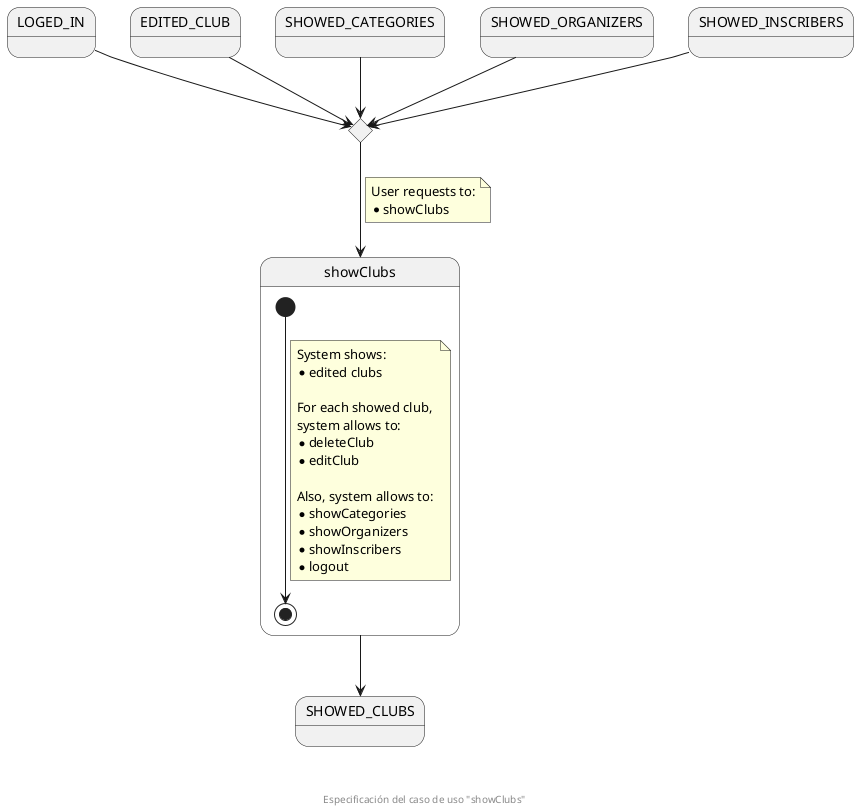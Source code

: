 @startuml
state LOGED_IN
state EDITED_CLUB
state SHOWED_CATEGORIES
state SHOWED_ORGANIZERS
state SHOWED_INSCRIBERS

state enterShowClubsCHC <<choice>>

state showClubs {
  [*] --> [*]
  note on link
    System shows:
    * edited clubs

    For each showed club, 
    system allows to:
    * deleteClub
    * editClub

    Also, system allows to:
    * showCategories
    * showOrganizers
    * showInscribers
    * logout
  end note
}
state SHOWED_CLUBS

LOGED_IN --> enterShowClubsCHC
EDITED_CLUB --> enterShowClubsCHC
SHOWED_CATEGORIES --> enterShowClubsCHC
SHOWED_ORGANIZERS --> enterShowClubsCHC
SHOWED_INSCRIBERS --> enterShowClubsCHC

enterShowClubsCHC --> showClubs
note on link
  User requests to:
  * showClubs
end note
showClubs --> SHOWED_CLUBS

footer \n\n\n Especificación del caso de uso "showClubs"
@enduml
